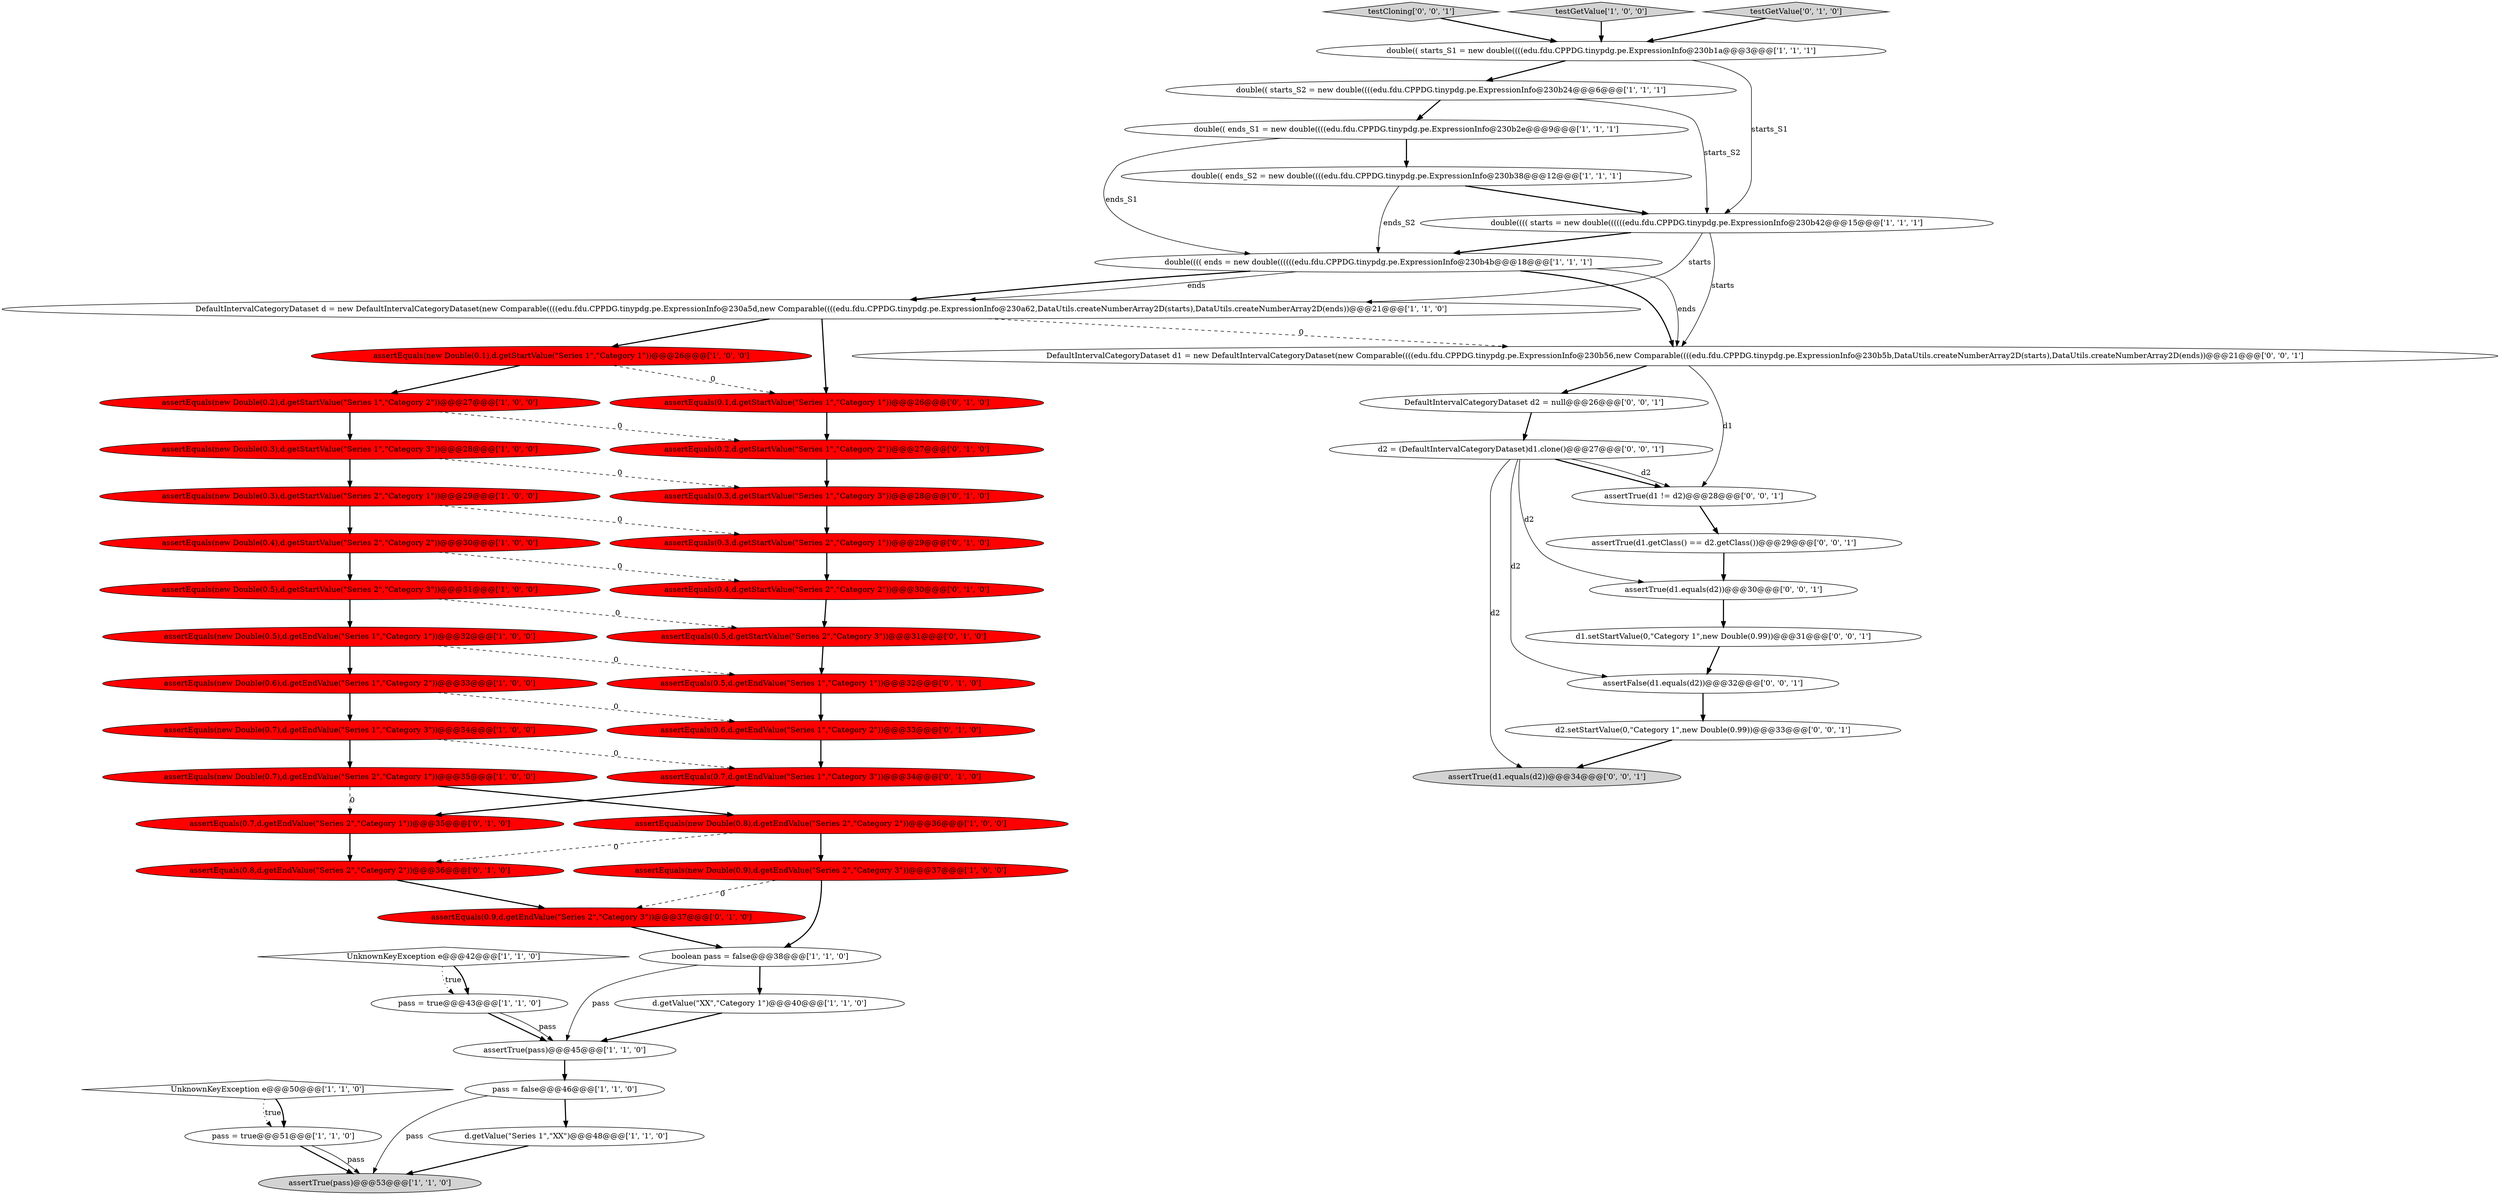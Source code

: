 digraph {
19 [style = filled, label = "UnknownKeyException e@@@50@@@['1', '1', '0']", fillcolor = white, shape = diamond image = "AAA0AAABBB1BBB"];
37 [style = filled, label = "assertEquals(0.7,d.getEndValue(\"Series 2\",\"Category 1\"))@@@35@@@['0', '1', '0']", fillcolor = red, shape = ellipse image = "AAA1AAABBB2BBB"];
43 [style = filled, label = "d1.setStartValue(0,\"Category 1\",new Double(0.99))@@@31@@@['0', '0', '1']", fillcolor = white, shape = ellipse image = "AAA0AAABBB3BBB"];
14 [style = filled, label = "assertEquals(new Double(0.1),d.getStartValue(\"Series 1\",\"Category 1\"))@@@26@@@['1', '0', '0']", fillcolor = red, shape = ellipse image = "AAA1AAABBB1BBB"];
8 [style = filled, label = "assertEquals(new Double(0.7),d.getEndValue(\"Series 2\",\"Category 1\"))@@@35@@@['1', '0', '0']", fillcolor = red, shape = ellipse image = "AAA1AAABBB1BBB"];
22 [style = filled, label = "pass = false@@@46@@@['1', '1', '0']", fillcolor = white, shape = ellipse image = "AAA0AAABBB1BBB"];
29 [style = filled, label = "assertEquals(new Double(0.5),d.getStartValue(\"Series 2\",\"Category 3\"))@@@31@@@['1', '0', '0']", fillcolor = red, shape = ellipse image = "AAA1AAABBB1BBB"];
3 [style = filled, label = "assertEquals(new Double(0.9),d.getEndValue(\"Series 2\",\"Category 3\"))@@@37@@@['1', '0', '0']", fillcolor = red, shape = ellipse image = "AAA1AAABBB1BBB"];
49 [style = filled, label = "DefaultIntervalCategoryDataset d1 = new DefaultIntervalCategoryDataset(new Comparable((((edu.fdu.CPPDG.tinypdg.pe.ExpressionInfo@230b56,new Comparable((((edu.fdu.CPPDG.tinypdg.pe.ExpressionInfo@230b5b,DataUtils.createNumberArray2D(starts),DataUtils.createNumberArray2D(ends))@@@21@@@['0', '0', '1']", fillcolor = white, shape = ellipse image = "AAA0AAABBB3BBB"];
51 [style = filled, label = "assertTrue(d1.equals(d2))@@@30@@@['0', '0', '1']", fillcolor = white, shape = ellipse image = "AAA0AAABBB3BBB"];
11 [style = filled, label = "assertEquals(new Double(0.5),d.getEndValue(\"Series 1\",\"Category 1\"))@@@32@@@['1', '0', '0']", fillcolor = red, shape = ellipse image = "AAA1AAABBB1BBB"];
21 [style = filled, label = "double(( ends_S2 = new double((((edu.fdu.CPPDG.tinypdg.pe.ExpressionInfo@230b38@@@12@@@['1', '1', '1']", fillcolor = white, shape = ellipse image = "AAA0AAABBB1BBB"];
2 [style = filled, label = "assertEquals(new Double(0.6),d.getEndValue(\"Series 1\",\"Category 2\"))@@@33@@@['1', '0', '0']", fillcolor = red, shape = ellipse image = "AAA1AAABBB1BBB"];
46 [style = filled, label = "assertTrue(d1.getClass() == d2.getClass())@@@29@@@['0', '0', '1']", fillcolor = white, shape = ellipse image = "AAA0AAABBB3BBB"];
15 [style = filled, label = "assertTrue(pass)@@@45@@@['1', '1', '0']", fillcolor = white, shape = ellipse image = "AAA0AAABBB1BBB"];
45 [style = filled, label = "d2.setStartValue(0,\"Category 1\",new Double(0.99))@@@33@@@['0', '0', '1']", fillcolor = white, shape = ellipse image = "AAA0AAABBB3BBB"];
35 [style = filled, label = "assertEquals(0.4,d.getStartValue(\"Series 2\",\"Category 2\"))@@@30@@@['0', '1', '0']", fillcolor = red, shape = ellipse image = "AAA1AAABBB2BBB"];
7 [style = filled, label = "assertEquals(new Double(0.7),d.getEndValue(\"Series 1\",\"Category 3\"))@@@34@@@['1', '0', '0']", fillcolor = red, shape = ellipse image = "AAA1AAABBB1BBB"];
16 [style = filled, label = "assertEquals(new Double(0.2),d.getStartValue(\"Series 1\",\"Category 2\"))@@@27@@@['1', '0', '0']", fillcolor = red, shape = ellipse image = "AAA1AAABBB1BBB"];
1 [style = filled, label = "assertEquals(new Double(0.3),d.getStartValue(\"Series 2\",\"Category 1\"))@@@29@@@['1', '0', '0']", fillcolor = red, shape = ellipse image = "AAA1AAABBB1BBB"];
44 [style = filled, label = "d2 = (DefaultIntervalCategoryDataset)d1.clone()@@@27@@@['0', '0', '1']", fillcolor = white, shape = ellipse image = "AAA0AAABBB3BBB"];
4 [style = filled, label = "pass = true@@@43@@@['1', '1', '0']", fillcolor = white, shape = ellipse image = "AAA0AAABBB1BBB"];
33 [style = filled, label = "assertEquals(0.3,d.getStartValue(\"Series 2\",\"Category 1\"))@@@29@@@['0', '1', '0']", fillcolor = red, shape = ellipse image = "AAA1AAABBB2BBB"];
5 [style = filled, label = "double(( ends_S1 = new double((((edu.fdu.CPPDG.tinypdg.pe.ExpressionInfo@230b2e@@@9@@@['1', '1', '1']", fillcolor = white, shape = ellipse image = "AAA0AAABBB1BBB"];
12 [style = filled, label = "assertEquals(new Double(0.8),d.getEndValue(\"Series 2\",\"Category 2\"))@@@36@@@['1', '0', '0']", fillcolor = red, shape = ellipse image = "AAA1AAABBB1BBB"];
25 [style = filled, label = "double(( starts_S2 = new double((((edu.fdu.CPPDG.tinypdg.pe.ExpressionInfo@230b24@@@6@@@['1', '1', '1']", fillcolor = white, shape = ellipse image = "AAA0AAABBB1BBB"];
28 [style = filled, label = "boolean pass = false@@@38@@@['1', '1', '0']", fillcolor = white, shape = ellipse image = "AAA0AAABBB1BBB"];
53 [style = filled, label = "testCloning['0', '0', '1']", fillcolor = lightgray, shape = diamond image = "AAA0AAABBB3BBB"];
26 [style = filled, label = "testGetValue['1', '0', '0']", fillcolor = lightgray, shape = diamond image = "AAA0AAABBB1BBB"];
41 [style = filled, label = "assertEquals(0.7,d.getEndValue(\"Series 1\",\"Category 3\"))@@@34@@@['0', '1', '0']", fillcolor = red, shape = ellipse image = "AAA1AAABBB2BBB"];
31 [style = filled, label = "testGetValue['0', '1', '0']", fillcolor = lightgray, shape = diamond image = "AAA0AAABBB2BBB"];
17 [style = filled, label = "pass = true@@@51@@@['1', '1', '0']", fillcolor = white, shape = ellipse image = "AAA0AAABBB1BBB"];
38 [style = filled, label = "assertEquals(0.1,d.getStartValue(\"Series 1\",\"Category 1\"))@@@26@@@['0', '1', '0']", fillcolor = red, shape = ellipse image = "AAA1AAABBB2BBB"];
24 [style = filled, label = "double(( starts_S1 = new double((((edu.fdu.CPPDG.tinypdg.pe.ExpressionInfo@230b1a@@@3@@@['1', '1', '1']", fillcolor = white, shape = ellipse image = "AAA0AAABBB1BBB"];
20 [style = filled, label = "assertTrue(pass)@@@53@@@['1', '1', '0']", fillcolor = lightgray, shape = ellipse image = "AAA0AAABBB1BBB"];
34 [style = filled, label = "assertEquals(0.3,d.getStartValue(\"Series 1\",\"Category 3\"))@@@28@@@['0', '1', '0']", fillcolor = red, shape = ellipse image = "AAA1AAABBB2BBB"];
40 [style = filled, label = "assertEquals(0.8,d.getEndValue(\"Series 2\",\"Category 2\"))@@@36@@@['0', '1', '0']", fillcolor = red, shape = ellipse image = "AAA1AAABBB2BBB"];
18 [style = filled, label = "assertEquals(new Double(0.4),d.getStartValue(\"Series 2\",\"Category 2\"))@@@30@@@['1', '0', '0']", fillcolor = red, shape = ellipse image = "AAA1AAABBB1BBB"];
27 [style = filled, label = "UnknownKeyException e@@@42@@@['1', '1', '0']", fillcolor = white, shape = diamond image = "AAA0AAABBB1BBB"];
30 [style = filled, label = "assertEquals(0.2,d.getStartValue(\"Series 1\",\"Category 2\"))@@@27@@@['0', '1', '0']", fillcolor = red, shape = ellipse image = "AAA1AAABBB2BBB"];
6 [style = filled, label = "double(((( starts = new double((((((edu.fdu.CPPDG.tinypdg.pe.ExpressionInfo@230b42@@@15@@@['1', '1', '1']", fillcolor = white, shape = ellipse image = "AAA0AAABBB1BBB"];
9 [style = filled, label = "assertEquals(new Double(0.3),d.getStartValue(\"Series 1\",\"Category 3\"))@@@28@@@['1', '0', '0']", fillcolor = red, shape = ellipse image = "AAA1AAABBB1BBB"];
42 [style = filled, label = "assertEquals(0.5,d.getStartValue(\"Series 2\",\"Category 3\"))@@@31@@@['0', '1', '0']", fillcolor = red, shape = ellipse image = "AAA1AAABBB2BBB"];
0 [style = filled, label = "DefaultIntervalCategoryDataset d = new DefaultIntervalCategoryDataset(new Comparable((((edu.fdu.CPPDG.tinypdg.pe.ExpressionInfo@230a5d,new Comparable((((edu.fdu.CPPDG.tinypdg.pe.ExpressionInfo@230a62,DataUtils.createNumberArray2D(starts),DataUtils.createNumberArray2D(ends))@@@21@@@['1', '1', '0']", fillcolor = white, shape = ellipse image = "AAA0AAABBB1BBB"];
23 [style = filled, label = "d.getValue(\"XX\",\"Category 1\")@@@40@@@['1', '1', '0']", fillcolor = white, shape = ellipse image = "AAA0AAABBB1BBB"];
48 [style = filled, label = "assertFalse(d1.equals(d2))@@@32@@@['0', '0', '1']", fillcolor = white, shape = ellipse image = "AAA0AAABBB3BBB"];
47 [style = filled, label = "assertTrue(d1.equals(d2))@@@34@@@['0', '0', '1']", fillcolor = lightgray, shape = ellipse image = "AAA0AAABBB3BBB"];
50 [style = filled, label = "assertTrue(d1 != d2)@@@28@@@['0', '0', '1']", fillcolor = white, shape = ellipse image = "AAA0AAABBB3BBB"];
13 [style = filled, label = "double(((( ends = new double((((((edu.fdu.CPPDG.tinypdg.pe.ExpressionInfo@230b4b@@@18@@@['1', '1', '1']", fillcolor = white, shape = ellipse image = "AAA0AAABBB1BBB"];
39 [style = filled, label = "assertEquals(0.5,d.getEndValue(\"Series 1\",\"Category 1\"))@@@32@@@['0', '1', '0']", fillcolor = red, shape = ellipse image = "AAA1AAABBB2BBB"];
52 [style = filled, label = "DefaultIntervalCategoryDataset d2 = null@@@26@@@['0', '0', '1']", fillcolor = white, shape = ellipse image = "AAA0AAABBB3BBB"];
36 [style = filled, label = "assertEquals(0.6,d.getEndValue(\"Series 1\",\"Category 2\"))@@@33@@@['0', '1', '0']", fillcolor = red, shape = ellipse image = "AAA1AAABBB2BBB"];
10 [style = filled, label = "d.getValue(\"Series 1\",\"XX\")@@@48@@@['1', '1', '0']", fillcolor = white, shape = ellipse image = "AAA0AAABBB1BBB"];
32 [style = filled, label = "assertEquals(0.9,d.getEndValue(\"Series 2\",\"Category 3\"))@@@37@@@['0', '1', '0']", fillcolor = red, shape = ellipse image = "AAA1AAABBB2BBB"];
52->44 [style = bold, label=""];
24->6 [style = solid, label="starts_S1"];
4->15 [style = bold, label=""];
13->0 [style = solid, label="ends"];
13->49 [style = solid, label="ends"];
22->20 [style = solid, label="pass"];
13->49 [style = bold, label=""];
7->8 [style = bold, label=""];
46->51 [style = bold, label=""];
0->14 [style = bold, label=""];
38->30 [style = bold, label=""];
2->36 [style = dashed, label="0"];
11->39 [style = dashed, label="0"];
4->15 [style = solid, label="pass"];
49->50 [style = solid, label="d1"];
44->51 [style = solid, label="d2"];
25->6 [style = solid, label="starts_S2"];
0->49 [style = dashed, label="0"];
16->9 [style = bold, label=""];
17->20 [style = bold, label=""];
44->47 [style = solid, label="d2"];
21->13 [style = solid, label="ends_S2"];
14->16 [style = bold, label=""];
36->41 [style = bold, label=""];
19->17 [style = dotted, label="true"];
34->33 [style = bold, label=""];
41->37 [style = bold, label=""];
44->50 [style = bold, label=""];
30->34 [style = bold, label=""];
26->24 [style = bold, label=""];
9->34 [style = dashed, label="0"];
0->38 [style = bold, label=""];
5->21 [style = bold, label=""];
53->24 [style = bold, label=""];
3->32 [style = dashed, label="0"];
9->1 [style = bold, label=""];
29->11 [style = bold, label=""];
13->0 [style = bold, label=""];
1->33 [style = dashed, label="0"];
35->42 [style = bold, label=""];
31->24 [style = bold, label=""];
42->39 [style = bold, label=""];
23->15 [style = bold, label=""];
19->17 [style = bold, label=""];
29->42 [style = dashed, label="0"];
27->4 [style = dotted, label="true"];
6->49 [style = solid, label="starts"];
15->22 [style = bold, label=""];
3->28 [style = bold, label=""];
16->30 [style = dashed, label="0"];
28->23 [style = bold, label=""];
24->25 [style = bold, label=""];
17->20 [style = solid, label="pass"];
6->13 [style = bold, label=""];
14->38 [style = dashed, label="0"];
22->10 [style = bold, label=""];
40->32 [style = bold, label=""];
25->5 [style = bold, label=""];
51->43 [style = bold, label=""];
7->41 [style = dashed, label="0"];
12->3 [style = bold, label=""];
6->0 [style = solid, label="starts"];
8->12 [style = bold, label=""];
44->50 [style = solid, label="d2"];
8->37 [style = dashed, label="0"];
33->35 [style = bold, label=""];
10->20 [style = bold, label=""];
21->6 [style = bold, label=""];
50->46 [style = bold, label=""];
43->48 [style = bold, label=""];
44->48 [style = solid, label="d2"];
1->18 [style = bold, label=""];
11->2 [style = bold, label=""];
28->15 [style = solid, label="pass"];
18->35 [style = dashed, label="0"];
27->4 [style = bold, label=""];
18->29 [style = bold, label=""];
48->45 [style = bold, label=""];
49->52 [style = bold, label=""];
12->40 [style = dashed, label="0"];
45->47 [style = bold, label=""];
2->7 [style = bold, label=""];
39->36 [style = bold, label=""];
32->28 [style = bold, label=""];
5->13 [style = solid, label="ends_S1"];
37->40 [style = bold, label=""];
}
